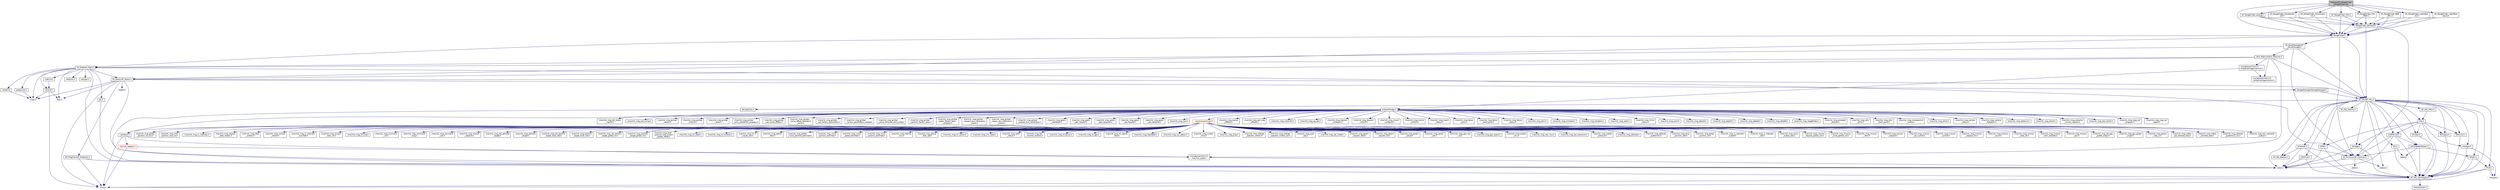 digraph "libraries/AP_RangeFinder/RangeFinder.cpp"
{
 // INTERACTIVE_SVG=YES
  edge [fontname="Helvetica",fontsize="10",labelfontname="Helvetica",labelfontsize="10"];
  node [fontname="Helvetica",fontsize="10",shape=record];
  Node1 [label="libraries/AP_RangeFinder\l/RangeFinder.cpp",height=0.2,width=0.4,color="black", fillcolor="grey75", style="filled", fontcolor="black"];
  Node1 -> Node2 [color="midnightblue",fontsize="10",style="solid",fontname="Helvetica"];
  Node2 [label="RangeFinder.h",height=0.2,width=0.4,color="black", fillcolor="white", style="filled",URL="$RangeFinder_8h.html"];
  Node2 -> Node3 [color="midnightblue",fontsize="10",style="solid",fontname="Helvetica"];
  Node3 [label="AP_Common/AP_Common.h",height=0.2,width=0.4,color="black", fillcolor="white", style="filled",URL="$AP__Common_8h.html",tooltip="Common definitions and utility routines for the ArduPilot libraries. "];
  Node3 -> Node4 [color="midnightblue",fontsize="10",style="solid",fontname="Helvetica"];
  Node4 [label="stdint.h",height=0.2,width=0.4,color="grey75", fillcolor="white", style="filled"];
  Node3 -> Node5 [color="midnightblue",fontsize="10",style="solid",fontname="Helvetica"];
  Node5 [label="stdlib.h",height=0.2,width=0.4,color="grey75", fillcolor="white", style="filled"];
  Node3 -> Node6 [color="midnightblue",fontsize="10",style="solid",fontname="Helvetica"];
  Node6 [label="stdbool.h",height=0.2,width=0.4,color="grey75", fillcolor="white", style="filled"];
  Node2 -> Node7 [color="midnightblue",fontsize="10",style="solid",fontname="Helvetica"];
  Node7 [label="AP_HAL/AP_HAL.h",height=0.2,width=0.4,color="black", fillcolor="white", style="filled",URL="$AP__HAL_8h.html"];
  Node7 -> Node4 [color="midnightblue",fontsize="10",style="solid",fontname="Helvetica"];
  Node7 -> Node6 [color="midnightblue",fontsize="10",style="solid",fontname="Helvetica"];
  Node7 -> Node8 [color="midnightblue",fontsize="10",style="solid",fontname="Helvetica"];
  Node8 [label="AP_HAL_Namespace.h",height=0.2,width=0.4,color="black", fillcolor="white", style="filled",URL="$AP__HAL__Namespace_8h.html"];
  Node8 -> Node9 [color="midnightblue",fontsize="10",style="solid",fontname="Helvetica"];
  Node9 [label="string.h",height=0.2,width=0.4,color="grey75", fillcolor="white", style="filled"];
  Node8 -> Node10 [color="midnightblue",fontsize="10",style="solid",fontname="Helvetica"];
  Node10 [label="utility/functor.h",height=0.2,width=0.4,color="black", fillcolor="white", style="filled",URL="$functor_8h.html"];
  Node7 -> Node11 [color="midnightblue",fontsize="10",style="solid",fontname="Helvetica"];
  Node11 [label="AP_HAL_Boards.h",height=0.2,width=0.4,color="black", fillcolor="white", style="filled",URL="$AP__HAL__Boards_8h.html"];
  Node7 -> Node12 [color="midnightblue",fontsize="10",style="solid",fontname="Helvetica"];
  Node12 [label="AP_HAL_Macros.h",height=0.2,width=0.4,color="black", fillcolor="white", style="filled",URL="$AP__HAL__Macros_8h.html"];
  Node7 -> Node13 [color="midnightblue",fontsize="10",style="solid",fontname="Helvetica"];
  Node13 [label="AP_HAL_Main.h",height=0.2,width=0.4,color="black", fillcolor="white", style="filled",URL="$AP__HAL__Main_8h.html"];
  Node13 -> Node14 [color="midnightblue",fontsize="10",style="solid",fontname="Helvetica"];
  Node14 [label="HAL.h",height=0.2,width=0.4,color="black", fillcolor="white", style="filled",URL="$HAL_8h.html"];
  Node14 -> Node8 [color="midnightblue",fontsize="10",style="solid",fontname="Helvetica"];
  Node14 -> Node15 [color="midnightblue",fontsize="10",style="solid",fontname="Helvetica"];
  Node15 [label="AnalogIn.h",height=0.2,width=0.4,color="black", fillcolor="white", style="filled",URL="$AnalogIn_8h.html"];
  Node15 -> Node16 [color="midnightblue",fontsize="10",style="solid",fontname="Helvetica"];
  Node16 [label="inttypes.h",height=0.2,width=0.4,color="grey75", fillcolor="white", style="filled"];
  Node15 -> Node8 [color="midnightblue",fontsize="10",style="solid",fontname="Helvetica"];
  Node14 -> Node17 [color="midnightblue",fontsize="10",style="solid",fontname="Helvetica"];
  Node17 [label="GPIO.h",height=0.2,width=0.4,color="black", fillcolor="white", style="filled",URL="$GPIO_8h.html"];
  Node17 -> Node4 [color="midnightblue",fontsize="10",style="solid",fontname="Helvetica"];
  Node17 -> Node8 [color="midnightblue",fontsize="10",style="solid",fontname="Helvetica"];
  Node14 -> Node18 [color="midnightblue",fontsize="10",style="solid",fontname="Helvetica"];
  Node18 [label="RCInput.h",height=0.2,width=0.4,color="black", fillcolor="white", style="filled",URL="$RCInput_8h.html"];
  Node18 -> Node8 [color="midnightblue",fontsize="10",style="solid",fontname="Helvetica"];
  Node14 -> Node19 [color="midnightblue",fontsize="10",style="solid",fontname="Helvetica"];
  Node19 [label="RCOutput.h",height=0.2,width=0.4,color="black", fillcolor="white", style="filled",URL="$RCOutput_8h.html"];
  Node19 -> Node8 [color="midnightblue",fontsize="10",style="solid",fontname="Helvetica"];
  Node14 -> Node20 [color="midnightblue",fontsize="10",style="solid",fontname="Helvetica"];
  Node20 [label="SPIDriver.h",height=0.2,width=0.4,color="black", fillcolor="white", style="filled",URL="$SPIDriver_8h.html"];
  Node20 -> Node8 [color="midnightblue",fontsize="10",style="solid",fontname="Helvetica"];
  Node14 -> Node21 [color="midnightblue",fontsize="10",style="solid",fontname="Helvetica"];
  Node21 [label="Storage.h",height=0.2,width=0.4,color="black", fillcolor="white", style="filled",URL="$Storage_8h.html"];
  Node21 -> Node4 [color="midnightblue",fontsize="10",style="solid",fontname="Helvetica"];
  Node21 -> Node8 [color="midnightblue",fontsize="10",style="solid",fontname="Helvetica"];
  Node14 -> Node22 [color="midnightblue",fontsize="10",style="solid",fontname="Helvetica"];
  Node22 [label="UARTDriver.h",height=0.2,width=0.4,color="black", fillcolor="white", style="filled",URL="$UARTDriver_8h.html"];
  Node22 -> Node4 [color="midnightblue",fontsize="10",style="solid",fontname="Helvetica"];
  Node22 -> Node3 [color="midnightblue",fontsize="10",style="solid",fontname="Helvetica"];
  Node22 -> Node8 [color="midnightblue",fontsize="10",style="solid",fontname="Helvetica"];
  Node22 -> Node23 [color="midnightblue",fontsize="10",style="solid",fontname="Helvetica"];
  Node23 [label="utility/BetterStream.h",height=0.2,width=0.4,color="black", fillcolor="white", style="filled",URL="$BetterStream_8h.html"];
  Node23 -> Node24 [color="midnightblue",fontsize="10",style="solid",fontname="Helvetica"];
  Node24 [label="stdarg.h",height=0.2,width=0.4,color="grey75", fillcolor="white", style="filled"];
  Node23 -> Node3 [color="midnightblue",fontsize="10",style="solid",fontname="Helvetica"];
  Node23 -> Node8 [color="midnightblue",fontsize="10",style="solid",fontname="Helvetica"];
  Node23 -> Node25 [color="midnightblue",fontsize="10",style="solid",fontname="Helvetica"];
  Node25 [label="Stream.h",height=0.2,width=0.4,color="black", fillcolor="white", style="filled",URL="$Stream_8h.html"];
  Node25 -> Node8 [color="midnightblue",fontsize="10",style="solid",fontname="Helvetica"];
  Node25 -> Node26 [color="midnightblue",fontsize="10",style="solid",fontname="Helvetica"];
  Node26 [label="Print.h",height=0.2,width=0.4,color="black", fillcolor="white", style="filled",URL="$Print_8h.html"];
  Node26 -> Node8 [color="midnightblue",fontsize="10",style="solid",fontname="Helvetica"];
  Node26 -> Node16 [color="midnightblue",fontsize="10",style="solid",fontname="Helvetica"];
  Node26 -> Node9 [color="midnightblue",fontsize="10",style="solid",fontname="Helvetica"];
  Node7 -> Node22 [color="midnightblue",fontsize="10",style="solid",fontname="Helvetica"];
  Node7 -> Node27 [color="midnightblue",fontsize="10",style="solid",fontname="Helvetica"];
  Node27 [label="I2CDriver.h",height=0.2,width=0.4,color="black", fillcolor="white", style="filled",URL="$I2CDriver_8h.html"];
  Node27 -> Node4 [color="midnightblue",fontsize="10",style="solid",fontname="Helvetica"];
  Node27 -> Node8 [color="midnightblue",fontsize="10",style="solid",fontname="Helvetica"];
  Node7 -> Node20 [color="midnightblue",fontsize="10",style="solid",fontname="Helvetica"];
  Node7 -> Node15 [color="midnightblue",fontsize="10",style="solid",fontname="Helvetica"];
  Node7 -> Node21 [color="midnightblue",fontsize="10",style="solid",fontname="Helvetica"];
  Node7 -> Node17 [color="midnightblue",fontsize="10",style="solid",fontname="Helvetica"];
  Node7 -> Node18 [color="midnightblue",fontsize="10",style="solid",fontname="Helvetica"];
  Node7 -> Node19 [color="midnightblue",fontsize="10",style="solid",fontname="Helvetica"];
  Node7 -> Node28 [color="midnightblue",fontsize="10",style="solid",fontname="Helvetica"];
  Node28 [label="Scheduler.h",height=0.2,width=0.4,color="black", fillcolor="white", style="filled",URL="$Scheduler_8h.html"];
  Node28 -> Node4 [color="midnightblue",fontsize="10",style="solid",fontname="Helvetica"];
  Node28 -> Node3 [color="midnightblue",fontsize="10",style="solid",fontname="Helvetica"];
  Node28 -> Node11 [color="midnightblue",fontsize="10",style="solid",fontname="Helvetica"];
  Node28 -> Node8 [color="midnightblue",fontsize="10",style="solid",fontname="Helvetica"];
  Node7 -> Node29 [color="midnightblue",fontsize="10",style="solid",fontname="Helvetica"];
  Node29 [label="Semaphores.h",height=0.2,width=0.4,color="black", fillcolor="white", style="filled",URL="$Semaphores_8h.html"];
  Node29 -> Node8 [color="midnightblue",fontsize="10",style="solid",fontname="Helvetica"];
  Node7 -> Node30 [color="midnightblue",fontsize="10",style="solid",fontname="Helvetica"];
  Node30 [label="Util.h",height=0.2,width=0.4,color="black", fillcolor="white", style="filled",URL="$Util_8h.html"];
  Node30 -> Node24 [color="midnightblue",fontsize="10",style="solid",fontname="Helvetica"];
  Node30 -> Node8 [color="midnightblue",fontsize="10",style="solid",fontname="Helvetica"];
  Node7 -> Node26 [color="midnightblue",fontsize="10",style="solid",fontname="Helvetica"];
  Node7 -> Node25 [color="midnightblue",fontsize="10",style="solid",fontname="Helvetica"];
  Node7 -> Node23 [color="midnightblue",fontsize="10",style="solid",fontname="Helvetica"];
  Node7 -> Node14 [color="midnightblue",fontsize="10",style="solid",fontname="Helvetica"];
  Node2 -> Node31 [color="midnightblue",fontsize="10",style="solid",fontname="Helvetica"];
  Node31 [label="AP_Param/AP_Param.h",height=0.2,width=0.4,color="black", fillcolor="white", style="filled",URL="$AP__Param_8h.html",tooltip="A system for managing and storing variables that are of general interest to the system. "];
  Node31 -> Node7 [color="midnightblue",fontsize="10",style="solid",fontname="Helvetica"];
  Node31 -> Node32 [color="midnightblue",fontsize="10",style="solid",fontname="Helvetica"];
  Node32 [label="stddef.h",height=0.2,width=0.4,color="grey75", fillcolor="white", style="filled"];
  Node31 -> Node9 [color="midnightblue",fontsize="10",style="solid",fontname="Helvetica"];
  Node31 -> Node4 [color="midnightblue",fontsize="10",style="solid",fontname="Helvetica"];
  Node31 -> Node33 [color="midnightblue",fontsize="10",style="solid",fontname="Helvetica"];
  Node33 [label="math.h",height=0.2,width=0.4,color="grey75", fillcolor="white", style="filled"];
  Node31 -> Node34 [color="midnightblue",fontsize="10",style="solid",fontname="Helvetica"];
  Node34 [label="float.h",height=0.2,width=0.4,color="grey75", fillcolor="white", style="filled"];
  Node31 -> Node35 [color="midnightblue",fontsize="10",style="solid",fontname="Helvetica"];
  Node35 [label="AP_Progmem/AP_Progmem.h",height=0.2,width=0.4,color="black", fillcolor="white", style="filled",URL="$AP__Progmem_8h.html"];
  Node35 -> Node9 [color="midnightblue",fontsize="10",style="solid",fontname="Helvetica"];
  Node35 -> Node4 [color="midnightblue",fontsize="10",style="solid",fontname="Helvetica"];
  Node31 -> Node36 [color="midnightblue",fontsize="10",style="solid",fontname="Helvetica"];
  Node36 [label="StorageManager/StorageManager.h",height=0.2,width=0.4,color="black", fillcolor="white", style="filled",URL="$StorageManager_8h.html"];
  Node36 -> Node7 [color="midnightblue",fontsize="10",style="solid",fontname="Helvetica"];
  Node2 -> Node37 [color="midnightblue",fontsize="10",style="solid",fontname="Helvetica"];
  Node37 [label="AP_Math/AP_Math.h",height=0.2,width=0.4,color="black", fillcolor="white", style="filled",URL="$AP__Math_8h.html"];
  Node37 -> Node3 [color="midnightblue",fontsize="10",style="solid",fontname="Helvetica"];
  Node37 -> Node31 [color="midnightblue",fontsize="10",style="solid",fontname="Helvetica"];
  Node37 -> Node33 [color="midnightblue",fontsize="10",style="solid",fontname="Helvetica"];
  Node37 -> Node4 [color="midnightblue",fontsize="10",style="solid",fontname="Helvetica"];
  Node37 -> Node38 [color="midnightblue",fontsize="10",style="solid",fontname="Helvetica"];
  Node38 [label="rotations.h",height=0.2,width=0.4,color="black", fillcolor="white", style="filled",URL="$rotations_8h.html"];
  Node37 -> Node39 [color="midnightblue",fontsize="10",style="solid",fontname="Helvetica"];
  Node39 [label="vector2.h",height=0.2,width=0.4,color="black", fillcolor="white", style="filled",URL="$vector2_8h.html"];
  Node39 -> Node33 [color="midnightblue",fontsize="10",style="solid",fontname="Helvetica"];
  Node37 -> Node40 [color="midnightblue",fontsize="10",style="solid",fontname="Helvetica"];
  Node40 [label="vector3.h",height=0.2,width=0.4,color="black", fillcolor="white", style="filled",URL="$vector3_8h.html"];
  Node40 -> Node33 [color="midnightblue",fontsize="10",style="solid",fontname="Helvetica"];
  Node40 -> Node34 [color="midnightblue",fontsize="10",style="solid",fontname="Helvetica"];
  Node40 -> Node9 [color="midnightblue",fontsize="10",style="solid",fontname="Helvetica"];
  Node37 -> Node41 [color="midnightblue",fontsize="10",style="solid",fontname="Helvetica"];
  Node41 [label="matrix3.h",height=0.2,width=0.4,color="black", fillcolor="white", style="filled",URL="$matrix3_8h.html"];
  Node41 -> Node40 [color="midnightblue",fontsize="10",style="solid",fontname="Helvetica"];
  Node37 -> Node42 [color="midnightblue",fontsize="10",style="solid",fontname="Helvetica"];
  Node42 [label="quaternion.h",height=0.2,width=0.4,color="black", fillcolor="white", style="filled",URL="$quaternion_8h.html"];
  Node42 -> Node33 [color="midnightblue",fontsize="10",style="solid",fontname="Helvetica"];
  Node37 -> Node43 [color="midnightblue",fontsize="10",style="solid",fontname="Helvetica"];
  Node43 [label="polygon.h",height=0.2,width=0.4,color="black", fillcolor="white", style="filled",URL="$polygon_8h.html"];
  Node37 -> Node44 [color="midnightblue",fontsize="10",style="solid",fontname="Helvetica"];
  Node44 [label="edc.h",height=0.2,width=0.4,color="black", fillcolor="white", style="filled",URL="$edc_8h.html"];
  Node44 -> Node4 [color="midnightblue",fontsize="10",style="solid",fontname="Helvetica"];
  Node37 -> Node34 [color="midnightblue",fontsize="10",style="solid",fontname="Helvetica"];
  Node2 -> Node45 [color="midnightblue",fontsize="10",style="solid",fontname="Helvetica"];
  Node45 [label="AP_SerialManager/AP\l_SerialManager.h",height=0.2,width=0.4,color="black", fillcolor="white", style="filled",URL="$AP__SerialManager_8h.html"];
  Node45 -> Node37 [color="midnightblue",fontsize="10",style="solid",fontname="Helvetica"];
  Node45 -> Node3 [color="midnightblue",fontsize="10",style="solid",fontname="Helvetica"];
  Node45 -> Node7 [color="midnightblue",fontsize="10",style="solid",fontname="Helvetica"];
  Node45 -> Node46 [color="midnightblue",fontsize="10",style="solid",fontname="Helvetica"];
  Node46 [label="GCS_MAVLink/GCS_MAVLink.h",height=0.2,width=0.4,color="black", fillcolor="white", style="filled",URL="$GCS__MAVLink_8h.html",tooltip="One size fits all header for MAVLink integration. "];
  Node46 -> Node7 [color="midnightblue",fontsize="10",style="solid",fontname="Helvetica"];
  Node46 -> Node31 [color="midnightblue",fontsize="10",style="solid",fontname="Helvetica"];
  Node46 -> Node37 [color="midnightblue",fontsize="10",style="solid",fontname="Helvetica"];
  Node46 -> Node47 [color="midnightblue",fontsize="10",style="solid",fontname="Helvetica"];
  Node47 [label="include/mavlink/v1.0\l/ardupilotmega/version.h",height=0.2,width=0.4,color="black", fillcolor="white", style="filled",URL="$ardupilotmega_2version_8h.html",tooltip="MAVLink comm protocol built from ardupilotmega.xml. "];
  Node46 -> Node48 [color="midnightblue",fontsize="10",style="solid",fontname="Helvetica"];
  Node48 [label="include/mavlink/v1.0\l/mavlink_types.h",height=0.2,width=0.4,color="black", fillcolor="white", style="filled",URL="$mavlink__types_8h.html"];
  Node48 -> Node4 [color="midnightblue",fontsize="10",style="solid",fontname="Helvetica"];
  Node46 -> Node49 [color="midnightblue",fontsize="10",style="solid",fontname="Helvetica"];
  Node49 [label="include/mavlink/v1.0\l/ardupilotmega/mavlink.h",height=0.2,width=0.4,color="black", fillcolor="white", style="filled",URL="$ardupilotmega_2mavlink_8h.html",tooltip="MAVLink comm protocol built from ardupilotmega.xml. "];
  Node49 -> Node47 [color="midnightblue",fontsize="10",style="solid",fontname="Helvetica"];
  Node49 -> Node50 [color="midnightblue",fontsize="10",style="solid",fontname="Helvetica"];
  Node50 [label="ardupilotmega.h",height=0.2,width=0.4,color="black", fillcolor="white", style="filled",URL="$ardupilotmega_8h.html",tooltip="MAVLink comm protocol generated from ardupilotmega.xml. "];
  Node50 -> Node51 [color="midnightblue",fontsize="10",style="solid",fontname="Helvetica"];
  Node51 [label="../protocol.h",height=0.2,width=0.4,color="black", fillcolor="white", style="filled",URL="$protocol_8h.html"];
  Node51 -> Node9 [color="midnightblue",fontsize="10",style="solid",fontname="Helvetica"];
  Node51 -> Node48 [color="midnightblue",fontsize="10",style="solid",fontname="Helvetica"];
  Node51 -> Node52 [color="midnightblue",fontsize="10",style="solid",fontname="Helvetica"];
  Node52 [label="mavlink_helpers.h",height=0.2,width=0.4,color="red", fillcolor="white", style="filled",URL="$mavlink__helpers_8h.html"];
  Node52 -> Node9 [color="midnightblue",fontsize="10",style="solid",fontname="Helvetica"];
  Node52 -> Node48 [color="midnightblue",fontsize="10",style="solid",fontname="Helvetica"];
  Node50 -> Node53 [color="midnightblue",fontsize="10",style="solid",fontname="Helvetica"];
  Node53 [label="../common/common.h",height=0.2,width=0.4,color="red", fillcolor="white", style="filled",URL="$common_8h.html",tooltip="MAVLink comm protocol generated from common.xml. "];
  Node53 -> Node51 [color="midnightblue",fontsize="10",style="solid",fontname="Helvetica"];
  Node53 -> Node54 [color="midnightblue",fontsize="10",style="solid",fontname="Helvetica"];
  Node54 [label="./mavlink_msg_heartbeat.h",height=0.2,width=0.4,color="black", fillcolor="white", style="filled",URL="$mavlink__msg__heartbeat_8h.html"];
  Node53 -> Node55 [color="midnightblue",fontsize="10",style="solid",fontname="Helvetica"];
  Node55 [label="./mavlink_msg_sys_status.h",height=0.2,width=0.4,color="black", fillcolor="white", style="filled",URL="$mavlink__msg__sys__status_8h.html"];
  Node53 -> Node56 [color="midnightblue",fontsize="10",style="solid",fontname="Helvetica"];
  Node56 [label="./mavlink_msg_system\l_time.h",height=0.2,width=0.4,color="black", fillcolor="white", style="filled",URL="$mavlink__msg__system__time_8h.html"];
  Node53 -> Node57 [color="midnightblue",fontsize="10",style="solid",fontname="Helvetica"];
  Node57 [label="./mavlink_msg_ping.h",height=0.2,width=0.4,color="black", fillcolor="white", style="filled",URL="$mavlink__msg__ping_8h.html"];
  Node53 -> Node58 [color="midnightblue",fontsize="10",style="solid",fontname="Helvetica"];
  Node58 [label="./mavlink_msg_change\l_operator_control.h",height=0.2,width=0.4,color="black", fillcolor="white", style="filled",URL="$mavlink__msg__change__operator__control_8h.html"];
  Node53 -> Node59 [color="midnightblue",fontsize="10",style="solid",fontname="Helvetica"];
  Node59 [label="./mavlink_msg_change\l_operator_control_ack.h",height=0.2,width=0.4,color="black", fillcolor="white", style="filled",URL="$mavlink__msg__change__operator__control__ack_8h.html"];
  Node53 -> Node60 [color="midnightblue",fontsize="10",style="solid",fontname="Helvetica"];
  Node60 [label="./mavlink_msg_auth\l_key.h",height=0.2,width=0.4,color="black", fillcolor="white", style="filled",URL="$mavlink__msg__auth__key_8h.html"];
  Node53 -> Node61 [color="midnightblue",fontsize="10",style="solid",fontname="Helvetica"];
  Node61 [label="./mavlink_msg_set_mode.h",height=0.2,width=0.4,color="black", fillcolor="white", style="filled",URL="$mavlink__msg__set__mode_8h.html"];
  Node53 -> Node62 [color="midnightblue",fontsize="10",style="solid",fontname="Helvetica"];
  Node62 [label="./mavlink_msg_param\l_request_read.h",height=0.2,width=0.4,color="black", fillcolor="white", style="filled",URL="$mavlink__msg__param__request__read_8h.html"];
  Node53 -> Node63 [color="midnightblue",fontsize="10",style="solid",fontname="Helvetica"];
  Node63 [label="./mavlink_msg_param\l_request_list.h",height=0.2,width=0.4,color="black", fillcolor="white", style="filled",URL="$mavlink__msg__param__request__list_8h.html"];
  Node53 -> Node64 [color="midnightblue",fontsize="10",style="solid",fontname="Helvetica"];
  Node64 [label="./mavlink_msg_param\l_value.h",height=0.2,width=0.4,color="black", fillcolor="white", style="filled",URL="$mavlink__msg__param__value_8h.html"];
  Node53 -> Node65 [color="midnightblue",fontsize="10",style="solid",fontname="Helvetica"];
  Node65 [label="./mavlink_msg_param\l_set.h",height=0.2,width=0.4,color="black", fillcolor="white", style="filled",URL="$mavlink__msg__param__set_8h.html"];
  Node53 -> Node66 [color="midnightblue",fontsize="10",style="solid",fontname="Helvetica"];
  Node66 [label="./mavlink_msg_gps_raw\l_int.h",height=0.2,width=0.4,color="black", fillcolor="white", style="filled",URL="$mavlink__msg__gps__raw__int_8h.html"];
  Node53 -> Node67 [color="midnightblue",fontsize="10",style="solid",fontname="Helvetica"];
  Node67 [label="./mavlink_msg_gps_status.h",height=0.2,width=0.4,color="black", fillcolor="white", style="filled",URL="$mavlink__msg__gps__status_8h.html"];
  Node53 -> Node68 [color="midnightblue",fontsize="10",style="solid",fontname="Helvetica"];
  Node68 [label="./mavlink_msg_scaled\l_imu.h",height=0.2,width=0.4,color="black", fillcolor="white", style="filled",URL="$mavlink__msg__scaled__imu_8h.html"];
  Node53 -> Node69 [color="midnightblue",fontsize="10",style="solid",fontname="Helvetica"];
  Node69 [label="./mavlink_msg_raw_imu.h",height=0.2,width=0.4,color="black", fillcolor="white", style="filled",URL="$mavlink__msg__raw__imu_8h.html"];
  Node53 -> Node70 [color="midnightblue",fontsize="10",style="solid",fontname="Helvetica"];
  Node70 [label="./mavlink_msg_raw_pressure.h",height=0.2,width=0.4,color="black", fillcolor="white", style="filled",URL="$mavlink__msg__raw__pressure_8h.html"];
  Node53 -> Node71 [color="midnightblue",fontsize="10",style="solid",fontname="Helvetica"];
  Node71 [label="./mavlink_msg_scaled\l_pressure.h",height=0.2,width=0.4,color="black", fillcolor="white", style="filled",URL="$mavlink__msg__scaled__pressure_8h.html"];
  Node53 -> Node72 [color="midnightblue",fontsize="10",style="solid",fontname="Helvetica"];
  Node72 [label="./mavlink_msg_attitude.h",height=0.2,width=0.4,color="black", fillcolor="white", style="filled",URL="$mavlink__msg__attitude_8h.html"];
  Node53 -> Node73 [color="midnightblue",fontsize="10",style="solid",fontname="Helvetica"];
  Node73 [label="./mavlink_msg_attitude\l_quaternion.h",height=0.2,width=0.4,color="black", fillcolor="white", style="filled",URL="$mavlink__msg__attitude__quaternion_8h.html"];
  Node53 -> Node74 [color="midnightblue",fontsize="10",style="solid",fontname="Helvetica"];
  Node74 [label="./mavlink_msg_local\l_position_ned.h",height=0.2,width=0.4,color="black", fillcolor="white", style="filled",URL="$mavlink__msg__local__position__ned_8h.html"];
  Node53 -> Node75 [color="midnightblue",fontsize="10",style="solid",fontname="Helvetica"];
  Node75 [label="./mavlink_msg_global\l_position_int.h",height=0.2,width=0.4,color="black", fillcolor="white", style="filled",URL="$mavlink__msg__global__position__int_8h.html"];
  Node53 -> Node76 [color="midnightblue",fontsize="10",style="solid",fontname="Helvetica"];
  Node76 [label="./mavlink_msg_rc_channels\l_scaled.h",height=0.2,width=0.4,color="black", fillcolor="white", style="filled",URL="$mavlink__msg__rc__channels__scaled_8h.html"];
  Node53 -> Node77 [color="midnightblue",fontsize="10",style="solid",fontname="Helvetica"];
  Node77 [label="./mavlink_msg_rc_channels\l_raw.h",height=0.2,width=0.4,color="black", fillcolor="white", style="filled",URL="$mavlink__msg__rc__channels__raw_8h.html"];
  Node53 -> Node78 [color="midnightblue",fontsize="10",style="solid",fontname="Helvetica"];
  Node78 [label="./mavlink_msg_servo\l_output_raw.h",height=0.2,width=0.4,color="black", fillcolor="white", style="filled",URL="$mavlink__msg__servo__output__raw_8h.html"];
  Node53 -> Node79 [color="midnightblue",fontsize="10",style="solid",fontname="Helvetica"];
  Node79 [label="./mavlink_msg_mission\l_request_partial_list.h",height=0.2,width=0.4,color="black", fillcolor="white", style="filled",URL="$mavlink__msg__mission__request__partial__list_8h.html"];
  Node53 -> Node80 [color="midnightblue",fontsize="10",style="solid",fontname="Helvetica"];
  Node80 [label="./mavlink_msg_mission\l_write_partial_list.h",height=0.2,width=0.4,color="black", fillcolor="white", style="filled",URL="$mavlink__msg__mission__write__partial__list_8h.html"];
  Node53 -> Node81 [color="midnightblue",fontsize="10",style="solid",fontname="Helvetica"];
  Node81 [label="./mavlink_msg_mission\l_item.h",height=0.2,width=0.4,color="black", fillcolor="white", style="filled",URL="$mavlink__msg__mission__item_8h.html"];
  Node53 -> Node82 [color="midnightblue",fontsize="10",style="solid",fontname="Helvetica"];
  Node82 [label="./mavlink_msg_mission\l_request.h",height=0.2,width=0.4,color="black", fillcolor="white", style="filled",URL="$mavlink__msg__mission__request_8h.html"];
  Node53 -> Node83 [color="midnightblue",fontsize="10",style="solid",fontname="Helvetica"];
  Node83 [label="./mavlink_msg_mission\l_set_current.h",height=0.2,width=0.4,color="black", fillcolor="white", style="filled",URL="$mavlink__msg__mission__set__current_8h.html"];
  Node53 -> Node84 [color="midnightblue",fontsize="10",style="solid",fontname="Helvetica"];
  Node84 [label="./mavlink_msg_mission\l_current.h",height=0.2,width=0.4,color="black", fillcolor="white", style="filled",URL="$mavlink__msg__mission__current_8h.html"];
  Node53 -> Node85 [color="midnightblue",fontsize="10",style="solid",fontname="Helvetica"];
  Node85 [label="./mavlink_msg_mission\l_request_list.h",height=0.2,width=0.4,color="black", fillcolor="white", style="filled",URL="$mavlink__msg__mission__request__list_8h.html"];
  Node53 -> Node86 [color="midnightblue",fontsize="10",style="solid",fontname="Helvetica"];
  Node86 [label="./mavlink_msg_mission\l_count.h",height=0.2,width=0.4,color="black", fillcolor="white", style="filled",URL="$mavlink__msg__mission__count_8h.html"];
  Node53 -> Node87 [color="midnightblue",fontsize="10",style="solid",fontname="Helvetica"];
  Node87 [label="./mavlink_msg_mission\l_clear_all.h",height=0.2,width=0.4,color="black", fillcolor="white", style="filled",URL="$mavlink__msg__mission__clear__all_8h.html"];
  Node53 -> Node88 [color="midnightblue",fontsize="10",style="solid",fontname="Helvetica"];
  Node88 [label="./mavlink_msg_mission\l_item_reached.h",height=0.2,width=0.4,color="black", fillcolor="white", style="filled",URL="$mavlink__msg__mission__item__reached_8h.html"];
  Node53 -> Node89 [color="midnightblue",fontsize="10",style="solid",fontname="Helvetica"];
  Node89 [label="./mavlink_msg_mission\l_ack.h",height=0.2,width=0.4,color="black", fillcolor="white", style="filled",URL="$mavlink__msg__mission__ack_8h.html"];
  Node53 -> Node90 [color="midnightblue",fontsize="10",style="solid",fontname="Helvetica"];
  Node90 [label="./mavlink_msg_set_gps\l_global_origin.h",height=0.2,width=0.4,color="black", fillcolor="white", style="filled",URL="$mavlink__msg__set__gps__global__origin_8h.html"];
  Node53 -> Node91 [color="midnightblue",fontsize="10",style="solid",fontname="Helvetica"];
  Node91 [label="./mavlink_msg_gps_global\l_origin.h",height=0.2,width=0.4,color="black", fillcolor="white", style="filled",URL="$mavlink__msg__gps__global__origin_8h.html"];
  Node53 -> Node92 [color="midnightblue",fontsize="10",style="solid",fontname="Helvetica"];
  Node92 [label="./mavlink_msg_param\l_map_rc.h",height=0.2,width=0.4,color="black", fillcolor="white", style="filled",URL="$mavlink__msg__param__map__rc_8h.html"];
  Node53 -> Node93 [color="midnightblue",fontsize="10",style="solid",fontname="Helvetica"];
  Node93 [label="./mavlink_msg_safety\l_set_allowed_area.h",height=0.2,width=0.4,color="black", fillcolor="white", style="filled",URL="$mavlink__msg__safety__set__allowed__area_8h.html"];
  Node53 -> Node94 [color="midnightblue",fontsize="10",style="solid",fontname="Helvetica"];
  Node94 [label="./mavlink_msg_safety\l_allowed_area.h",height=0.2,width=0.4,color="black", fillcolor="white", style="filled",URL="$mavlink__msg__safety__allowed__area_8h.html"];
  Node53 -> Node95 [color="midnightblue",fontsize="10",style="solid",fontname="Helvetica"];
  Node95 [label="./mavlink_msg_attitude\l_quaternion_cov.h",height=0.2,width=0.4,color="black", fillcolor="white", style="filled",URL="$mavlink__msg__attitude__quaternion__cov_8h.html"];
  Node53 -> Node96 [color="midnightblue",fontsize="10",style="solid",fontname="Helvetica"];
  Node96 [label="./mavlink_msg_nav_controller\l_output.h",height=0.2,width=0.4,color="black", fillcolor="white", style="filled",URL="$mavlink__msg__nav__controller__output_8h.html"];
  Node53 -> Node97 [color="midnightblue",fontsize="10",style="solid",fontname="Helvetica"];
  Node97 [label="./mavlink_msg_global\l_position_int_cov.h",height=0.2,width=0.4,color="black", fillcolor="white", style="filled",URL="$mavlink__msg__global__position__int__cov_8h.html"];
  Node53 -> Node98 [color="midnightblue",fontsize="10",style="solid",fontname="Helvetica"];
  Node98 [label="./mavlink_msg_local\l_position_ned_cov.h",height=0.2,width=0.4,color="black", fillcolor="white", style="filled",URL="$mavlink__msg__local__position__ned__cov_8h.html"];
  Node53 -> Node99 [color="midnightblue",fontsize="10",style="solid",fontname="Helvetica"];
  Node99 [label="./mavlink_msg_rc_channels.h",height=0.2,width=0.4,color="black", fillcolor="white", style="filled",URL="$mavlink__msg__rc__channels_8h.html"];
  Node53 -> Node100 [color="midnightblue",fontsize="10",style="solid",fontname="Helvetica"];
  Node100 [label="./mavlink_msg_request\l_data_stream.h",height=0.2,width=0.4,color="black", fillcolor="white", style="filled",URL="$mavlink__msg__request__data__stream_8h.html"];
  Node53 -> Node101 [color="midnightblue",fontsize="10",style="solid",fontname="Helvetica"];
  Node101 [label="./mavlink_msg_data\l_stream.h",height=0.2,width=0.4,color="black", fillcolor="white", style="filled",URL="$mavlink__msg__data__stream_8h.html"];
  Node53 -> Node102 [color="midnightblue",fontsize="10",style="solid",fontname="Helvetica"];
  Node102 [label="./mavlink_msg_manual\l_control.h",height=0.2,width=0.4,color="black", fillcolor="white", style="filled",URL="$mavlink__msg__manual__control_8h.html"];
  Node53 -> Node103 [color="midnightblue",fontsize="10",style="solid",fontname="Helvetica"];
  Node103 [label="./mavlink_msg_rc_channels\l_override.h",height=0.2,width=0.4,color="black", fillcolor="white", style="filled",URL="$mavlink__msg__rc__channels__override_8h.html"];
  Node53 -> Node104 [color="midnightblue",fontsize="10",style="solid",fontname="Helvetica"];
  Node104 [label="./mavlink_msg_mission\l_item_int.h",height=0.2,width=0.4,color="black", fillcolor="white", style="filled",URL="$mavlink__msg__mission__item__int_8h.html"];
  Node53 -> Node105 [color="midnightblue",fontsize="10",style="solid",fontname="Helvetica"];
  Node105 [label="./mavlink_msg_vfr_hud.h",height=0.2,width=0.4,color="black", fillcolor="white", style="filled",URL="$mavlink__msg__vfr__hud_8h.html"];
  Node53 -> Node106 [color="midnightblue",fontsize="10",style="solid",fontname="Helvetica"];
  Node106 [label="./mavlink_msg_command\l_int.h",height=0.2,width=0.4,color="black", fillcolor="white", style="filled",URL="$mavlink__msg__command__int_8h.html"];
  Node53 -> Node107 [color="midnightblue",fontsize="10",style="solid",fontname="Helvetica"];
  Node107 [label="./mavlink_msg_command\l_long.h",height=0.2,width=0.4,color="black", fillcolor="white", style="filled",URL="$mavlink__msg__command__long_8h.html"];
  Node53 -> Node108 [color="midnightblue",fontsize="10",style="solid",fontname="Helvetica"];
  Node108 [label="./mavlink_msg_command\l_ack.h",height=0.2,width=0.4,color="black", fillcolor="white", style="filled",URL="$mavlink__msg__command__ack_8h.html"];
  Node53 -> Node109 [color="midnightblue",fontsize="10",style="solid",fontname="Helvetica"];
  Node109 [label="./mavlink_msg_manual\l_setpoint.h",height=0.2,width=0.4,color="black", fillcolor="white", style="filled",URL="$mavlink__msg__manual__setpoint_8h.html"];
  Node53 -> Node110 [color="midnightblue",fontsize="10",style="solid",fontname="Helvetica"];
  Node110 [label="./mavlink_msg_set_attitude\l_target.h",height=0.2,width=0.4,color="black", fillcolor="white", style="filled",URL="$mavlink__msg__set__attitude__target_8h.html"];
  Node53 -> Node111 [color="midnightblue",fontsize="10",style="solid",fontname="Helvetica"];
  Node111 [label="./mavlink_msg_attitude\l_target.h",height=0.2,width=0.4,color="black", fillcolor="white", style="filled",URL="$mavlink__msg__attitude__target_8h.html"];
  Node53 -> Node112 [color="midnightblue",fontsize="10",style="solid",fontname="Helvetica"];
  Node112 [label="./mavlink_msg_set_position\l_target_local_ned.h",height=0.2,width=0.4,color="black", fillcolor="white", style="filled",URL="$mavlink__msg__set__position__target__local__ned_8h.html"];
  Node53 -> Node113 [color="midnightblue",fontsize="10",style="solid",fontname="Helvetica"];
  Node113 [label="./mavlink_msg_position\l_target_local_ned.h",height=0.2,width=0.4,color="black", fillcolor="white", style="filled",URL="$mavlink__msg__position__target__local__ned_8h.html"];
  Node53 -> Node114 [color="midnightblue",fontsize="10",style="solid",fontname="Helvetica"];
  Node114 [label="./mavlink_msg_set_position\l_target_global_int.h",height=0.2,width=0.4,color="black", fillcolor="white", style="filled",URL="$mavlink__msg__set__position__target__global__int_8h.html"];
  Node53 -> Node115 [color="midnightblue",fontsize="10",style="solid",fontname="Helvetica"];
  Node115 [label="./mavlink_msg_position\l_target_global_int.h",height=0.2,width=0.4,color="black", fillcolor="white", style="filled",URL="$mavlink__msg__position__target__global__int_8h.html"];
  Node53 -> Node116 [color="midnightblue",fontsize="10",style="solid",fontname="Helvetica"];
  Node116 [label="./mavlink_msg_local\l_position_ned_system\l_global_offset.h",height=0.2,width=0.4,color="black", fillcolor="white", style="filled",URL="$mavlink__msg__local__position__ned__system__global__offset_8h.html"];
  Node53 -> Node117 [color="midnightblue",fontsize="10",style="solid",fontname="Helvetica"];
  Node117 [label="./mavlink_msg_hil_state.h",height=0.2,width=0.4,color="black", fillcolor="white", style="filled",URL="$mavlink__msg__hil__state_8h.html"];
  Node53 -> Node118 [color="midnightblue",fontsize="10",style="solid",fontname="Helvetica"];
  Node118 [label="./mavlink_msg_hil_controls.h",height=0.2,width=0.4,color="black", fillcolor="white", style="filled",URL="$mavlink__msg__hil__controls_8h.html"];
  Node53 -> Node119 [color="midnightblue",fontsize="10",style="solid",fontname="Helvetica"];
  Node119 [label="./mavlink_msg_hil_rc\l_inputs_raw.h",height=0.2,width=0.4,color="black", fillcolor="white", style="filled",URL="$mavlink__msg__hil__rc__inputs__raw_8h.html"];
  Node53 -> Node120 [color="midnightblue",fontsize="10",style="solid",fontname="Helvetica"];
  Node120 [label="./mavlink_msg_optical\l_flow.h",height=0.2,width=0.4,color="black", fillcolor="white", style="filled",URL="$mavlink__msg__optical__flow_8h.html"];
  Node53 -> Node121 [color="midnightblue",fontsize="10",style="solid",fontname="Helvetica"];
  Node121 [label="./mavlink_msg_global\l_vision_position_estimate.h",height=0.2,width=0.4,color="black", fillcolor="white", style="filled",URL="$mavlink__msg__global__vision__position__estimate_8h.html"];
  Node53 -> Node122 [color="midnightblue",fontsize="10",style="solid",fontname="Helvetica"];
  Node122 [label="./mavlink_msg_vision\l_position_estimate.h",height=0.2,width=0.4,color="black", fillcolor="white", style="filled",URL="$mavlink__msg__vision__position__estimate_8h.html"];
  Node53 -> Node123 [color="midnightblue",fontsize="10",style="solid",fontname="Helvetica"];
  Node123 [label="./mavlink_msg_vision\l_speed_estimate.h",height=0.2,width=0.4,color="black", fillcolor="white", style="filled",URL="$mavlink__msg__vision__speed__estimate_8h.html"];
  Node53 -> Node124 [color="midnightblue",fontsize="10",style="solid",fontname="Helvetica"];
  Node124 [label="./mavlink_msg_vicon\l_position_estimate.h",height=0.2,width=0.4,color="black", fillcolor="white", style="filled",URL="$mavlink__msg__vicon__position__estimate_8h.html"];
  Node53 -> Node125 [color="midnightblue",fontsize="10",style="solid",fontname="Helvetica"];
  Node125 [label="./mavlink_msg_highres\l_imu.h",height=0.2,width=0.4,color="black", fillcolor="white", style="filled",URL="$mavlink__msg__highres__imu_8h.html"];
  Node53 -> Node126 [color="midnightblue",fontsize="10",style="solid",fontname="Helvetica"];
  Node126 [label="./mavlink_msg_optical\l_flow_rad.h",height=0.2,width=0.4,color="black", fillcolor="white", style="filled",URL="$mavlink__msg__optical__flow__rad_8h.html"];
  Node53 -> Node127 [color="midnightblue",fontsize="10",style="solid",fontname="Helvetica"];
  Node127 [label="./mavlink_msg_hil_sensor.h",height=0.2,width=0.4,color="black", fillcolor="white", style="filled",URL="$mavlink__msg__hil__sensor_8h.html"];
  Node53 -> Node128 [color="midnightblue",fontsize="10",style="solid",fontname="Helvetica"];
  Node128 [label="./mavlink_msg_sim_state.h",height=0.2,width=0.4,color="black", fillcolor="white", style="filled",URL="$mavlink__msg__sim__state_8h.html"];
  Node53 -> Node129 [color="midnightblue",fontsize="10",style="solid",fontname="Helvetica"];
  Node129 [label="./mavlink_msg_radio\l_status.h",height=0.2,width=0.4,color="black", fillcolor="white", style="filled",URL="$mavlink__msg__radio__status_8h.html"];
  Node53 -> Node130 [color="midnightblue",fontsize="10",style="solid",fontname="Helvetica"];
  Node130 [label="./mavlink_msg_file\l_transfer_protocol.h",height=0.2,width=0.4,color="black", fillcolor="white", style="filled",URL="$mavlink__msg__file__transfer__protocol_8h.html"];
  Node53 -> Node131 [color="midnightblue",fontsize="10",style="solid",fontname="Helvetica"];
  Node131 [label="./mavlink_msg_timesync.h",height=0.2,width=0.4,color="black", fillcolor="white", style="filled",URL="$mavlink__msg__timesync_8h.html"];
  Node53 -> Node132 [color="midnightblue",fontsize="10",style="solid",fontname="Helvetica"];
  Node132 [label="./mavlink_msg_hil_gps.h",height=0.2,width=0.4,color="black", fillcolor="white", style="filled",URL="$mavlink__msg__hil__gps_8h.html"];
  Node53 -> Node133 [color="midnightblue",fontsize="10",style="solid",fontname="Helvetica"];
  Node133 [label="./mavlink_msg_hil_optical\l_flow.h",height=0.2,width=0.4,color="black", fillcolor="white", style="filled",URL="$mavlink__msg__hil__optical__flow_8h.html"];
  Node50 -> Node134 [color="midnightblue",fontsize="10",style="solid",fontname="Helvetica"];
  Node134 [label="./mavlink_msg_sensor\l_offsets.h",height=0.2,width=0.4,color="black", fillcolor="white", style="filled",URL="$mavlink__msg__sensor__offsets_8h.html"];
  Node50 -> Node135 [color="midnightblue",fontsize="10",style="solid",fontname="Helvetica"];
  Node135 [label="./mavlink_msg_set_mag\l_offsets.h",height=0.2,width=0.4,color="black", fillcolor="white", style="filled",URL="$mavlink__msg__set__mag__offsets_8h.html"];
  Node50 -> Node136 [color="midnightblue",fontsize="10",style="solid",fontname="Helvetica"];
  Node136 [label="./mavlink_msg_meminfo.h",height=0.2,width=0.4,color="black", fillcolor="white", style="filled",URL="$mavlink__msg__meminfo_8h.html"];
  Node50 -> Node137 [color="midnightblue",fontsize="10",style="solid",fontname="Helvetica"];
  Node137 [label="./mavlink_msg_ap_adc.h",height=0.2,width=0.4,color="black", fillcolor="white", style="filled",URL="$mavlink__msg__ap__adc_8h.html"];
  Node50 -> Node138 [color="midnightblue",fontsize="10",style="solid",fontname="Helvetica"];
  Node138 [label="./mavlink_msg_digicam\l_configure.h",height=0.2,width=0.4,color="black", fillcolor="white", style="filled",URL="$mavlink__msg__digicam__configure_8h.html"];
  Node50 -> Node139 [color="midnightblue",fontsize="10",style="solid",fontname="Helvetica"];
  Node139 [label="./mavlink_msg_digicam\l_control.h",height=0.2,width=0.4,color="black", fillcolor="white", style="filled",URL="$mavlink__msg__digicam__control_8h.html"];
  Node50 -> Node140 [color="midnightblue",fontsize="10",style="solid",fontname="Helvetica"];
  Node140 [label="./mavlink_msg_mount\l_configure.h",height=0.2,width=0.4,color="black", fillcolor="white", style="filled",URL="$mavlink__msg__mount__configure_8h.html"];
  Node50 -> Node141 [color="midnightblue",fontsize="10",style="solid",fontname="Helvetica"];
  Node141 [label="./mavlink_msg_mount\l_control.h",height=0.2,width=0.4,color="black", fillcolor="white", style="filled",URL="$mavlink__msg__mount__control_8h.html"];
  Node50 -> Node142 [color="midnightblue",fontsize="10",style="solid",fontname="Helvetica"];
  Node142 [label="./mavlink_msg_mount\l_status.h",height=0.2,width=0.4,color="black", fillcolor="white", style="filled",URL="$mavlink__msg__mount__status_8h.html"];
  Node50 -> Node143 [color="midnightblue",fontsize="10",style="solid",fontname="Helvetica"];
  Node143 [label="./mavlink_msg_fence\l_point.h",height=0.2,width=0.4,color="black", fillcolor="white", style="filled",URL="$mavlink__msg__fence__point_8h.html"];
  Node50 -> Node144 [color="midnightblue",fontsize="10",style="solid",fontname="Helvetica"];
  Node144 [label="./mavlink_msg_fence\l_fetch_point.h",height=0.2,width=0.4,color="black", fillcolor="white", style="filled",URL="$mavlink__msg__fence__fetch__point_8h.html"];
  Node50 -> Node145 [color="midnightblue",fontsize="10",style="solid",fontname="Helvetica"];
  Node145 [label="./mavlink_msg_fence\l_status.h",height=0.2,width=0.4,color="black", fillcolor="white", style="filled",URL="$mavlink__msg__fence__status_8h.html"];
  Node50 -> Node146 [color="midnightblue",fontsize="10",style="solid",fontname="Helvetica"];
  Node146 [label="./mavlink_msg_ahrs.h",height=0.2,width=0.4,color="black", fillcolor="white", style="filled",URL="$mavlink__msg__ahrs_8h.html"];
  Node50 -> Node147 [color="midnightblue",fontsize="10",style="solid",fontname="Helvetica"];
  Node147 [label="./mavlink_msg_simstate.h",height=0.2,width=0.4,color="black", fillcolor="white", style="filled",URL="$mavlink__msg__simstate_8h.html"];
  Node50 -> Node148 [color="midnightblue",fontsize="10",style="solid",fontname="Helvetica"];
  Node148 [label="./mavlink_msg_hwstatus.h",height=0.2,width=0.4,color="black", fillcolor="white", style="filled",URL="$mavlink__msg__hwstatus_8h.html"];
  Node50 -> Node149 [color="midnightblue",fontsize="10",style="solid",fontname="Helvetica"];
  Node149 [label="./mavlink_msg_radio.h",height=0.2,width=0.4,color="black", fillcolor="white", style="filled",URL="$mavlink__msg__radio_8h.html"];
  Node50 -> Node150 [color="midnightblue",fontsize="10",style="solid",fontname="Helvetica"];
  Node150 [label="./mavlink_msg_limits\l_status.h",height=0.2,width=0.4,color="black", fillcolor="white", style="filled",URL="$mavlink__msg__limits__status_8h.html"];
  Node50 -> Node151 [color="midnightblue",fontsize="10",style="solid",fontname="Helvetica"];
  Node151 [label="./mavlink_msg_wind.h",height=0.2,width=0.4,color="black", fillcolor="white", style="filled",URL="$mavlink__msg__wind_8h.html"];
  Node50 -> Node152 [color="midnightblue",fontsize="10",style="solid",fontname="Helvetica"];
  Node152 [label="./mavlink_msg_data16.h",height=0.2,width=0.4,color="black", fillcolor="white", style="filled",URL="$mavlink__msg__data16_8h.html"];
  Node50 -> Node153 [color="midnightblue",fontsize="10",style="solid",fontname="Helvetica"];
  Node153 [label="./mavlink_msg_data32.h",height=0.2,width=0.4,color="black", fillcolor="white", style="filled",URL="$mavlink__msg__data32_8h.html"];
  Node50 -> Node154 [color="midnightblue",fontsize="10",style="solid",fontname="Helvetica"];
  Node154 [label="./mavlink_msg_data64.h",height=0.2,width=0.4,color="black", fillcolor="white", style="filled",URL="$mavlink__msg__data64_8h.html"];
  Node50 -> Node155 [color="midnightblue",fontsize="10",style="solid",fontname="Helvetica"];
  Node155 [label="./mavlink_msg_data96.h",height=0.2,width=0.4,color="black", fillcolor="white", style="filled",URL="$mavlink__msg__data96_8h.html"];
  Node50 -> Node156 [color="midnightblue",fontsize="10",style="solid",fontname="Helvetica"];
  Node156 [label="./mavlink_msg_rangefinder.h",height=0.2,width=0.4,color="black", fillcolor="white", style="filled",URL="$mavlink__msg__rangefinder_8h.html"];
  Node50 -> Node157 [color="midnightblue",fontsize="10",style="solid",fontname="Helvetica"];
  Node157 [label="./mavlink_msg_airspeed\l_autocal.h",height=0.2,width=0.4,color="black", fillcolor="white", style="filled",URL="$mavlink__msg__airspeed__autocal_8h.html"];
  Node50 -> Node158 [color="midnightblue",fontsize="10",style="solid",fontname="Helvetica"];
  Node158 [label="./mavlink_msg_rally\l_point.h",height=0.2,width=0.4,color="black", fillcolor="white", style="filled",URL="$mavlink__msg__rally__point_8h.html"];
  Node50 -> Node159 [color="midnightblue",fontsize="10",style="solid",fontname="Helvetica"];
  Node159 [label="./mavlink_msg_rally\l_fetch_point.h",height=0.2,width=0.4,color="black", fillcolor="white", style="filled",URL="$mavlink__msg__rally__fetch__point_8h.html"];
  Node50 -> Node160 [color="midnightblue",fontsize="10",style="solid",fontname="Helvetica"];
  Node160 [label="./mavlink_msg_compassmot\l_status.h",height=0.2,width=0.4,color="black", fillcolor="white", style="filled",URL="$mavlink__msg__compassmot__status_8h.html"];
  Node50 -> Node161 [color="midnightblue",fontsize="10",style="solid",fontname="Helvetica"];
  Node161 [label="./mavlink_msg_ahrs2.h",height=0.2,width=0.4,color="black", fillcolor="white", style="filled",URL="$mavlink__msg__ahrs2_8h.html"];
  Node50 -> Node162 [color="midnightblue",fontsize="10",style="solid",fontname="Helvetica"];
  Node162 [label="./mavlink_msg_camera\l_status.h",height=0.2,width=0.4,color="black", fillcolor="white", style="filled",URL="$mavlink__msg__camera__status_8h.html"];
  Node50 -> Node163 [color="midnightblue",fontsize="10",style="solid",fontname="Helvetica"];
  Node163 [label="./mavlink_msg_camera\l_feedback.h",height=0.2,width=0.4,color="black", fillcolor="white", style="filled",URL="$mavlink__msg__camera__feedback_8h.html"];
  Node50 -> Node164 [color="midnightblue",fontsize="10",style="solid",fontname="Helvetica"];
  Node164 [label="./mavlink_msg_battery2.h",height=0.2,width=0.4,color="black", fillcolor="white", style="filled",URL="$mavlink__msg__battery2_8h.html"];
  Node50 -> Node165 [color="midnightblue",fontsize="10",style="solid",fontname="Helvetica"];
  Node165 [label="./mavlink_msg_ahrs3.h",height=0.2,width=0.4,color="black", fillcolor="white", style="filled",URL="$mavlink__msg__ahrs3_8h.html"];
  Node50 -> Node166 [color="midnightblue",fontsize="10",style="solid",fontname="Helvetica"];
  Node166 [label="./mavlink_msg_autopilot\l_version_request.h",height=0.2,width=0.4,color="black", fillcolor="white", style="filled",URL="$mavlink__msg__autopilot__version__request_8h.html"];
  Node50 -> Node167 [color="midnightblue",fontsize="10",style="solid",fontname="Helvetica"];
  Node167 [label="./mavlink_msg_led_control.h",height=0.2,width=0.4,color="black", fillcolor="white", style="filled",URL="$mavlink__msg__led__control_8h.html"];
  Node50 -> Node168 [color="midnightblue",fontsize="10",style="solid",fontname="Helvetica"];
  Node168 [label="./mavlink_msg_mag_cal\l_progress.h",height=0.2,width=0.4,color="black", fillcolor="white", style="filled",URL="$mavlink__msg__mag__cal__progress_8h.html"];
  Node50 -> Node169 [color="midnightblue",fontsize="10",style="solid",fontname="Helvetica"];
  Node169 [label="./mavlink_msg_mag_cal\l_report.h",height=0.2,width=0.4,color="black", fillcolor="white", style="filled",URL="$mavlink__msg__mag__cal__report_8h.html"];
  Node50 -> Node170 [color="midnightblue",fontsize="10",style="solid",fontname="Helvetica"];
  Node170 [label="./mavlink_msg_ekf_status\l_report.h",height=0.2,width=0.4,color="black", fillcolor="white", style="filled",URL="$mavlink__msg__ekf__status__report_8h.html"];
  Node50 -> Node171 [color="midnightblue",fontsize="10",style="solid",fontname="Helvetica"];
  Node171 [label="./mavlink_msg_pid_tuning.h",height=0.2,width=0.4,color="black", fillcolor="white", style="filled",URL="$mavlink__msg__pid__tuning_8h.html"];
  Node50 -> Node172 [color="midnightblue",fontsize="10",style="solid",fontname="Helvetica"];
  Node172 [label="./mavlink_msg_gimbal\l_report.h",height=0.2,width=0.4,color="black", fillcolor="white", style="filled",URL="$mavlink__msg__gimbal__report_8h.html"];
  Node50 -> Node173 [color="midnightblue",fontsize="10",style="solid",fontname="Helvetica"];
  Node173 [label="./mavlink_msg_gimbal\l_control.h",height=0.2,width=0.4,color="black", fillcolor="white", style="filled",URL="$mavlink__msg__gimbal__control_8h.html"];
  Node50 -> Node174 [color="midnightblue",fontsize="10",style="solid",fontname="Helvetica"];
  Node174 [label="./mavlink_msg_gimbal\l_reset.h",height=0.2,width=0.4,color="black", fillcolor="white", style="filled",URL="$mavlink__msg__gimbal__reset_8h.html"];
  Node50 -> Node175 [color="midnightblue",fontsize="10",style="solid",fontname="Helvetica"];
  Node175 [label="./mavlink_msg_gimbal\l_axis_calibration_progress.h",height=0.2,width=0.4,color="black", fillcolor="white", style="filled",URL="$mavlink__msg__gimbal__axis__calibration__progress_8h.html"];
  Node50 -> Node176 [color="midnightblue",fontsize="10",style="solid",fontname="Helvetica"];
  Node176 [label="./mavlink_msg_gimbal\l_set_home_offsets.h",height=0.2,width=0.4,color="black", fillcolor="white", style="filled",URL="$mavlink__msg__gimbal__set__home__offsets_8h.html"];
  Node50 -> Node177 [color="midnightblue",fontsize="10",style="solid",fontname="Helvetica"];
  Node177 [label="./mavlink_msg_gimbal\l_home_offset_calibration\l_result.h",height=0.2,width=0.4,color="black", fillcolor="white", style="filled",URL="$mavlink__msg__gimbal__home__offset__calibration__result_8h.html"];
  Node50 -> Node178 [color="midnightblue",fontsize="10",style="solid",fontname="Helvetica"];
  Node178 [label="./mavlink_msg_gimbal\l_set_factory_parameters.h",height=0.2,width=0.4,color="black", fillcolor="white", style="filled",URL="$mavlink__msg__gimbal__set__factory__parameters_8h.html"];
  Node50 -> Node179 [color="midnightblue",fontsize="10",style="solid",fontname="Helvetica"];
  Node179 [label="./mavlink_msg_gimbal\l_factory_parameters_loaded.h",height=0.2,width=0.4,color="black", fillcolor="white", style="filled",URL="$mavlink__msg__gimbal__factory__parameters__loaded_8h.html"];
  Node50 -> Node180 [color="midnightblue",fontsize="10",style="solid",fontname="Helvetica"];
  Node180 [label="./mavlink_msg_gimbal\l_erase_firmware_and_config.h",height=0.2,width=0.4,color="black", fillcolor="white", style="filled",URL="$mavlink__msg__gimbal__erase__firmware__and__config_8h.html"];
  Node50 -> Node181 [color="midnightblue",fontsize="10",style="solid",fontname="Helvetica"];
  Node181 [label="./mavlink_msg_gimbal\l_perform_factory_tests.h",height=0.2,width=0.4,color="black", fillcolor="white", style="filled",URL="$mavlink__msg__gimbal__perform__factory__tests_8h.html"];
  Node50 -> Node182 [color="midnightblue",fontsize="10",style="solid",fontname="Helvetica"];
  Node182 [label="./mavlink_msg_gimbal\l_report_factory_tests\l_progress.h",height=0.2,width=0.4,color="black", fillcolor="white", style="filled",URL="$mavlink__msg__gimbal__report__factory__tests__progress_8h.html"];
  Node50 -> Node183 [color="midnightblue",fontsize="10",style="solid",fontname="Helvetica"];
  Node183 [label="./mavlink_msg_gimbal\l_request_axis_calibration\l_status.h",height=0.2,width=0.4,color="black", fillcolor="white", style="filled",URL="$mavlink__msg__gimbal__request__axis__calibration__status_8h.html"];
  Node50 -> Node184 [color="midnightblue",fontsize="10",style="solid",fontname="Helvetica"];
  Node184 [label="./mavlink_msg_gimbal\l_report_axis_calibration\l_status.h",height=0.2,width=0.4,color="black", fillcolor="white", style="filled",URL="$mavlink__msg__gimbal__report__axis__calibration__status_8h.html"];
  Node50 -> Node185 [color="midnightblue",fontsize="10",style="solid",fontname="Helvetica"];
  Node185 [label="./mavlink_msg_gimbal\l_request_axis_calibration.h",height=0.2,width=0.4,color="black", fillcolor="white", style="filled",URL="$mavlink__msg__gimbal__request__axis__calibration_8h.html"];
  Node50 -> Node186 [color="midnightblue",fontsize="10",style="solid",fontname="Helvetica"];
  Node186 [label="./mavlink_msg_gopro\l_heartbeat.h",height=0.2,width=0.4,color="black", fillcolor="white", style="filled",URL="$mavlink__msg__gopro__heartbeat_8h.html"];
  Node50 -> Node187 [color="midnightblue",fontsize="10",style="solid",fontname="Helvetica"];
  Node187 [label="./mavlink_msg_gopro\l_get_request.h",height=0.2,width=0.4,color="black", fillcolor="white", style="filled",URL="$mavlink__msg__gopro__get__request_8h.html"];
  Node50 -> Node188 [color="midnightblue",fontsize="10",style="solid",fontname="Helvetica"];
  Node188 [label="./mavlink_msg_gopro\l_get_response.h",height=0.2,width=0.4,color="black", fillcolor="white", style="filled",URL="$mavlink__msg__gopro__get__response_8h.html"];
  Node50 -> Node189 [color="midnightblue",fontsize="10",style="solid",fontname="Helvetica"];
  Node189 [label="./mavlink_msg_gopro\l_set_request.h",height=0.2,width=0.4,color="black", fillcolor="white", style="filled",URL="$mavlink__msg__gopro__set__request_8h.html"];
  Node50 -> Node190 [color="midnightblue",fontsize="10",style="solid",fontname="Helvetica"];
  Node190 [label="./mavlink_msg_gopro\l_set_response.h",height=0.2,width=0.4,color="black", fillcolor="white", style="filled",URL="$mavlink__msg__gopro__set__response_8h.html"];
  Node50 -> Node191 [color="midnightblue",fontsize="10",style="solid",fontname="Helvetica"];
  Node191 [label="./mavlink_msg_rpm.h",height=0.2,width=0.4,color="black", fillcolor="white", style="filled",URL="$mavlink__msg__rpm_8h.html"];
  Node1 -> Node192 [color="midnightblue",fontsize="10",style="solid",fontname="Helvetica"];
  Node192 [label="AP_RangeFinder_analog.h",height=0.2,width=0.4,color="black", fillcolor="white", style="filled",URL="$AP__RangeFinder__analog_8h.html"];
  Node192 -> Node2 [color="midnightblue",fontsize="10",style="solid",fontname="Helvetica"];
  Node192 -> Node193 [color="midnightblue",fontsize="10",style="solid",fontname="Helvetica"];
  Node193 [label="RangeFinder_Backend.h",height=0.2,width=0.4,color="black", fillcolor="white", style="filled",URL="$RangeFinder__Backend_8h.html"];
  Node193 -> Node3 [color="midnightblue",fontsize="10",style="solid",fontname="Helvetica"];
  Node193 -> Node7 [color="midnightblue",fontsize="10",style="solid",fontname="Helvetica"];
  Node193 -> Node2 [color="midnightblue",fontsize="10",style="solid",fontname="Helvetica"];
  Node1 -> Node194 [color="midnightblue",fontsize="10",style="solid",fontname="Helvetica"];
  Node194 [label="AP_RangeFinder_PulsedLight\lLRF.h",height=0.2,width=0.4,color="black", fillcolor="white", style="filled",URL="$AP__RangeFinder__PulsedLightLRF_8h.html"];
  Node194 -> Node2 [color="midnightblue",fontsize="10",style="solid",fontname="Helvetica"];
  Node194 -> Node193 [color="midnightblue",fontsize="10",style="solid",fontname="Helvetica"];
  Node1 -> Node195 [color="midnightblue",fontsize="10",style="solid",fontname="Helvetica"];
  Node195 [label="AP_RangeFinder_MaxsonarI2\lCXL.h",height=0.2,width=0.4,color="black", fillcolor="white", style="filled",URL="$AP__RangeFinder__MaxsonarI2CXL_8h.html"];
  Node195 -> Node2 [color="midnightblue",fontsize="10",style="solid",fontname="Helvetica"];
  Node195 -> Node193 [color="midnightblue",fontsize="10",style="solid",fontname="Helvetica"];
  Node1 -> Node196 [color="midnightblue",fontsize="10",style="solid",fontname="Helvetica"];
  Node196 [label="AP_RangeFinder_PX4.h",height=0.2,width=0.4,color="black", fillcolor="white", style="filled",URL="$AP__RangeFinder__PX4_8h.html"];
  Node196 -> Node2 [color="midnightblue",fontsize="10",style="solid",fontname="Helvetica"];
  Node196 -> Node193 [color="midnightblue",fontsize="10",style="solid",fontname="Helvetica"];
  Node1 -> Node197 [color="midnightblue",fontsize="10",style="solid",fontname="Helvetica"];
  Node197 [label="AP_RangeFinder_PX4\l_PWM.h",height=0.2,width=0.4,color="black", fillcolor="white", style="filled",URL="$AP__RangeFinder__PX4__PWM_8h.html"];
  Node197 -> Node2 [color="midnightblue",fontsize="10",style="solid",fontname="Helvetica"];
  Node197 -> Node193 [color="midnightblue",fontsize="10",style="solid",fontname="Helvetica"];
  Node1 -> Node198 [color="midnightblue",fontsize="10",style="solid",fontname="Helvetica"];
  Node198 [label="AP_RangeFinder_BBB\l_PRU.h",height=0.2,width=0.4,color="black", fillcolor="white", style="filled",URL="$AP__RangeFinder__BBB__PRU_8h.html"];
  Node198 -> Node2 [color="midnightblue",fontsize="10",style="solid",fontname="Helvetica"];
  Node198 -> Node193 [color="midnightblue",fontsize="10",style="solid",fontname="Helvetica"];
  Node1 -> Node199 [color="midnightblue",fontsize="10",style="solid",fontname="Helvetica"];
  Node199 [label="AP_RangeFinder_LightWare\lI2C.h",height=0.2,width=0.4,color="black", fillcolor="white", style="filled",URL="$AP__RangeFinder__LightWareI2C_8h.html"];
  Node199 -> Node2 [color="midnightblue",fontsize="10",style="solid",fontname="Helvetica"];
  Node199 -> Node193 [color="midnightblue",fontsize="10",style="solid",fontname="Helvetica"];
  Node1 -> Node200 [color="midnightblue",fontsize="10",style="solid",fontname="Helvetica"];
  Node200 [label="AP_RangeFinder_LightWare\lSerial.h",height=0.2,width=0.4,color="black", fillcolor="white", style="filled",URL="$AP__RangeFinder__LightWareSerial_8h.html"];
  Node200 -> Node2 [color="midnightblue",fontsize="10",style="solid",fontname="Helvetica"];
  Node200 -> Node193 [color="midnightblue",fontsize="10",style="solid",fontname="Helvetica"];
}
